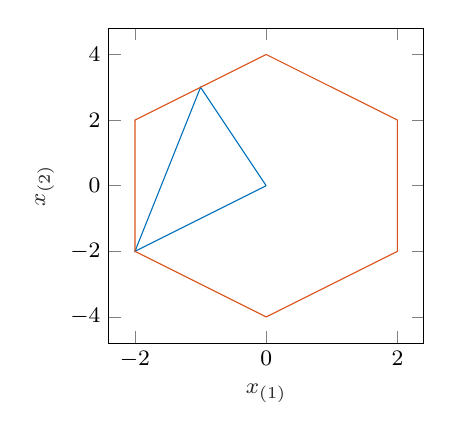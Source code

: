 % This file was created by matlab2tikz.
%
\definecolor{mycolor1}{rgb}{0.0,0.447,0.741}%
\definecolor{mycolor2}{rgb}{0.85,0.325,0.098}%
%
\begin{tikzpicture}
\footnotesize

\begin{axis}[%
width=4cm,
height=4cm,
at={(0in,0in)},
scale only axis,
xmin=-2.4,
xmax=2.4,
xlabel style={font=\color{white!15!black}},
xlabel={$x_{(1)}$},
ymin=-4.8,
ymax=4.8,
ylabel style={font=\color{white!15!black}},
ylabel={$x_{(2)}$},
axis background/.style={fill=white}
]
\addplot [color=mycolor1, forget plot]
  table[row sep=crcr]{%
0	0\\
-1	3\\
-2	-2\\
0	0\\
};
\addplot [color=mycolor2, forget plot]
  table[row sep=crcr]{%
0	-4\\
2	-2\\
2	2\\
0	4\\
-2	2\\
-2	-2\\
0	-4\\
};
\end{axis}
\end{tikzpicture}%